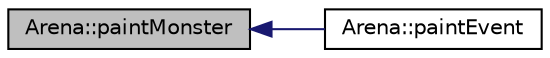digraph "Arena::paintMonster"
{
  bgcolor="transparent";
  edge [fontname="Helvetica",fontsize="10",labelfontname="Helvetica",labelfontsize="10"];
  node [fontname="Helvetica",fontsize="10",shape=record];
  rankdir="LR";
  Node628 [label="Arena::paintMonster",height=0.2,width=0.4,color="black", fillcolor="grey75", style="filled", fontcolor="black"];
  Node628 -> Node629 [dir="back",color="midnightblue",fontsize="10",style="solid",fontname="Helvetica"];
  Node629 [label="Arena::paintEvent",height=0.2,width=0.4,color="black",URL="$classArena.html#a4c569be6d5527861c63e1b2bf0016e95",tooltip="Hauptzeichenevent, welche das gesamte Spielfeld inklusive aller Objekte zeichnet. ..."];
}
